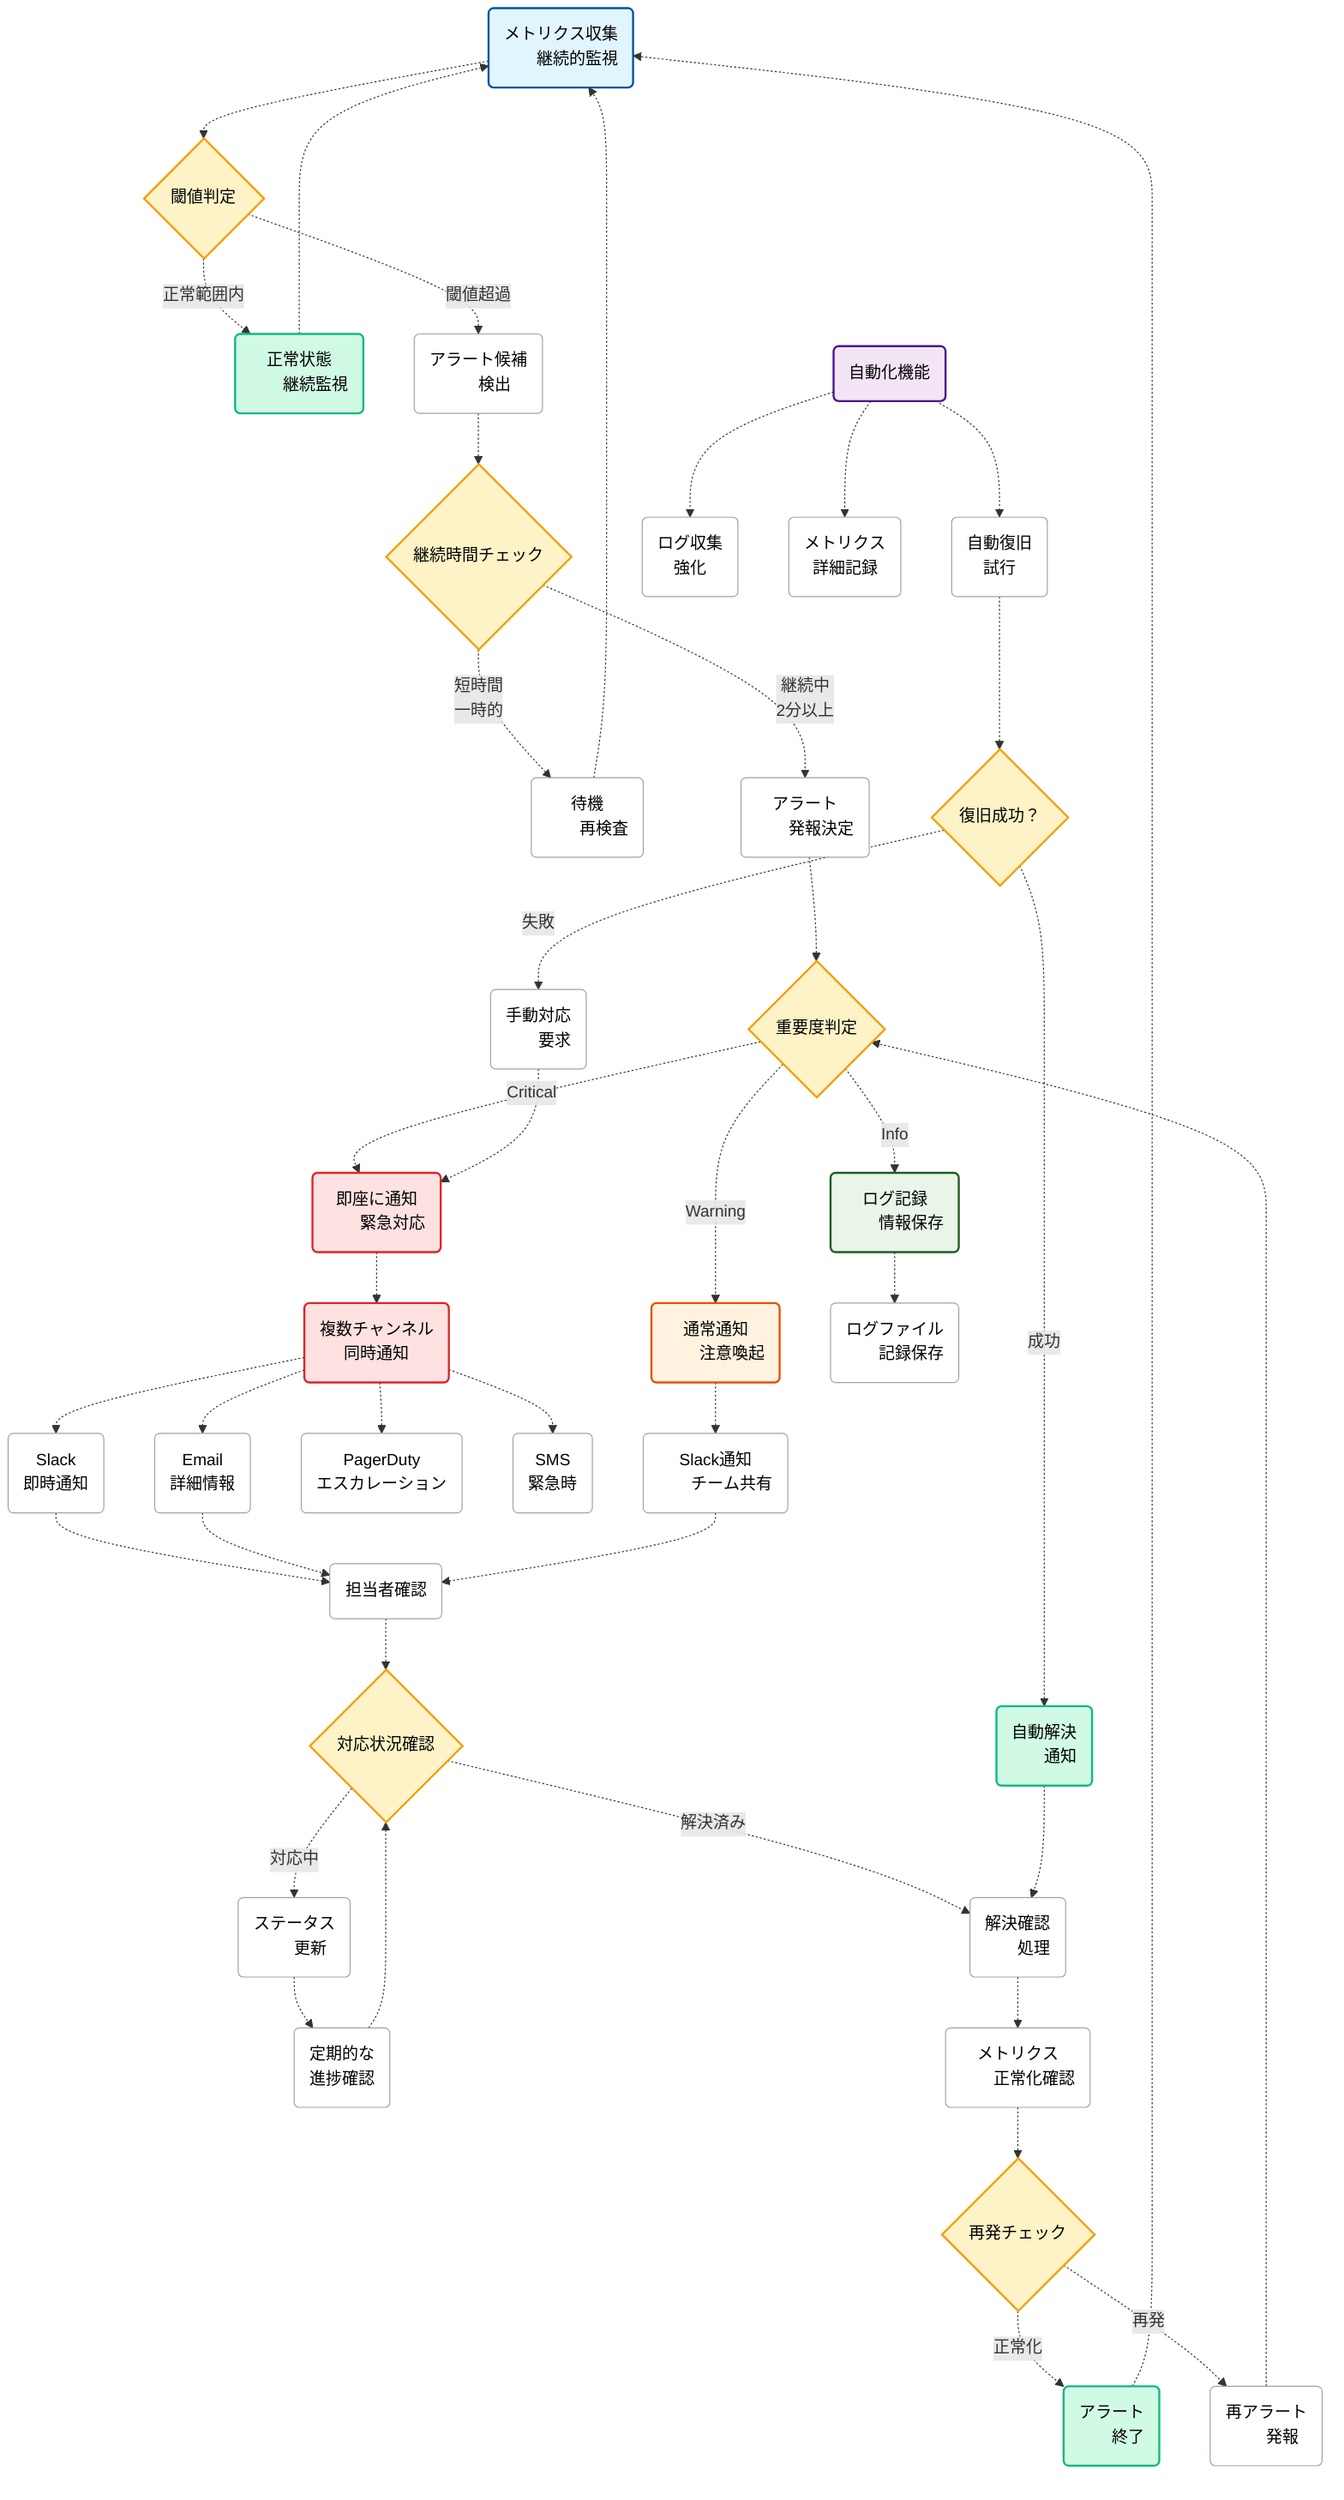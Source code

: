 graph TD
    A(メトリクス収集<br/>　　継続的監視　　) -.-> B{閾値判定}
    
    B -.->|正常範囲内| C(正常状態<br/>　　継続監視　　)
    B -.->|閾値超過| D(アラート候補<br/>　　検出　　)
    
    C -.-> A
    
    D -.-> E{継続時間チェック}
    E -.->|短時間<br/>一時的| F(待機<br/>　　再検査　　)
    E -.->|継続中<br/>2分以上| G(アラート<br/>　　発報決定　　)
    
    F -.-> A
    
    G -.-> H{重要度判定}
    H -.->|Critical| I(即座に通知<br/>　　緊急対応　　)
    H -.->|Warning| J(通常通知<br/>　　注意喚起　　)
    H -.->|Info| K(ログ記録<br/>　　情報保存　　)
    
    I -.-> L(複数チャンネル<br/>同時通知)
    L -.-> M(Slack<br/>即時通知)
    L -.-> N(Email<br/>詳細情報)
    L -.-> O(PagerDuty<br/>エスカレーション)
    L -.-> P(SMS<br/>緊急時)
    
    J -.-> Q(Slack通知<br/>　　チーム共有　　)
    K -.-> R(ログファイル<br/>　　記録保存　　)
    
    M -.-> S(担当者確認)
    N -.-> S
    Q -.-> S
    
    S -.-> T{対応状況確認}
    T -.->|対応中| U(ステータス<br/>　　更新　　)
    T -.->|解決済み| V(解決確認<br/>　　処理　　)
    
    U -.-> W(定期的な<br/>進捗確認)
    W -.-> T
    
    V -.-> X(メトリクス<br/>　　正常化確認　　)
    X -.-> Y{再発チェック}
    Y -.->|正常化| Z(アラート<br/>　　終了　　)
    Y -.->|再発| AA(再アラート<br/>　　発報　　)
    
    AA -.-> H
    Z -.-> A
    
    BB(自動化機能) -.-> CC(自動復旧<br/>試行)
    BB -.-> DD(ログ収集<br/>強化)
    BB -.-> EE(メトリクス<br/>詳細記録)
    
    CC -.-> FF{復旧成功？}
    FF -.->|成功| GG(自動解決<br/>　　通知　　)
    FF -.->|失敗| HH(手動対応<br/>　　要求　　)
    
    GG -.-> V
    HH -.-> I
    
    style A fill:#e1f5fe,color:#000000,stroke:#01579b,stroke-width:2px
    style B fill:#fef3c7,color:#000000,stroke:#f59e0b,stroke-width:2px
    style E fill:#fef3c7,color:#000000,stroke:#f59e0b,stroke-width:2px
    style H fill:#fef3c7,color:#000000,stroke:#f59e0b,stroke-width:2px
    style T fill:#fef3c7,color:#000000,stroke:#f59e0b,stroke-width:2px
    style Y fill:#fef3c7,color:#000000,stroke:#f59e0b,stroke-width:2px
    style FF fill:#fef3c7,color:#000000,stroke:#f59e0b,stroke-width:2px
    style I fill:#fee2e2,color:#000000,stroke:#dc2626,stroke-width:2px
    style J fill:#fff3e0,color:#000000,stroke:#e65100,stroke-width:2px
    style K fill:#e8f5e8,color:#000000,stroke:#1b5e20,stroke-width:2px
    style L fill:#fee2e2,color:#000000,stroke:#dc2626,stroke-width:2px
    style C fill:#d1fae5,color:#000000,stroke:#10b981,stroke-width:2px
    style Z fill:#d1fae5,color:#000000,stroke:#10b981,stroke-width:2px
    style GG fill:#d1fae5,color:#000000,stroke:#10b981,stroke-width:2px
    style BB fill:#f3e5f5,color:#000000,stroke:#4a148c,stroke-width:2px
    style D fill:#ffffff,color:#000000,stroke:#9ca3af,stroke-width:1px
    style F fill:#ffffff,color:#000000,stroke:#9ca3af,stroke-width:1px
    style G fill:#ffffff,color:#000000,stroke:#9ca3af,stroke-width:1px
    style M fill:#ffffff,color:#000000,stroke:#9ca3af,stroke-width:1px
    style N fill:#ffffff,color:#000000,stroke:#9ca3af,stroke-width:1px
    style O fill:#ffffff,color:#000000,stroke:#9ca3af,stroke-width:1px
    style P fill:#ffffff,color:#000000,stroke:#9ca3af,stroke-width:1px
    style Q fill:#ffffff,color:#000000,stroke:#9ca3af,stroke-width:1px
    style R fill:#ffffff,color:#000000,stroke:#9ca3af,stroke-width:1px
    style S fill:#ffffff,color:#000000,stroke:#9ca3af,stroke-width:1px
    style U fill:#ffffff,color:#000000,stroke:#9ca3af,stroke-width:1px
    style V fill:#ffffff,color:#000000,stroke:#9ca3af,stroke-width:1px
    style W fill:#ffffff,color:#000000,stroke:#9ca3af,stroke-width:1px
    style X fill:#ffffff,color:#000000,stroke:#9ca3af,stroke-width:1px
    style AA fill:#ffffff,color:#000000,stroke:#9ca3af,stroke-width:1px
    style CC fill:#ffffff,color:#000000,stroke:#9ca3af,stroke-width:1px
    style DD fill:#ffffff,color:#000000,stroke:#9ca3af,stroke-width:1px
    style EE fill:#ffffff,color:#000000,stroke:#9ca3af,stroke-width:1px
    style HH fill:#ffffff,color:#000000,stroke:#9ca3af,stroke-width:1px